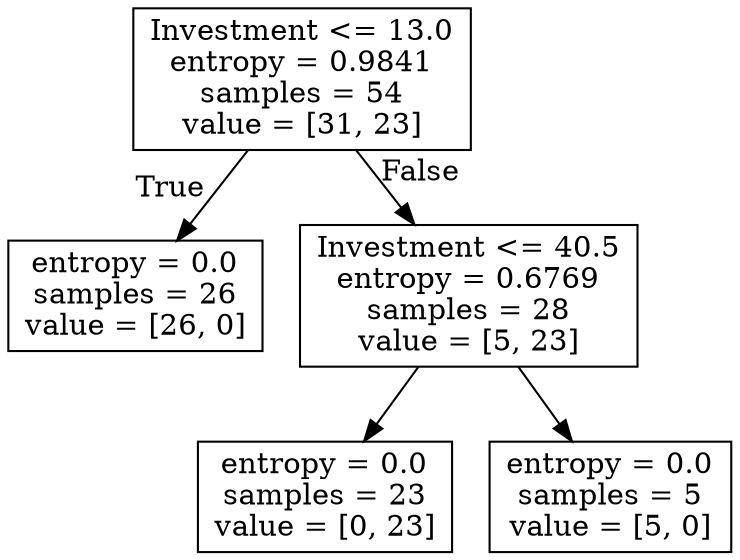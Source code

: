 digraph Tree {
node [shape=box] ;
0 [label="Investment <= 13.0\nentropy = 0.9841\nsamples = 54\nvalue = [31, 23]"] ;
1 [label="entropy = 0.0\nsamples = 26\nvalue = [26, 0]"] ;
0 -> 1 [labeldistance=2.5, labelangle=45, headlabel="True"] ;
2 [label="Investment <= 40.5\nentropy = 0.6769\nsamples = 28\nvalue = [5, 23]"] ;
0 -> 2 [labeldistance=2.5, labelangle=-45, headlabel="False"] ;
3 [label="entropy = 0.0\nsamples = 23\nvalue = [0, 23]"] ;
2 -> 3 ;
4 [label="entropy = 0.0\nsamples = 5\nvalue = [5, 0]"] ;
2 -> 4 ;
}
